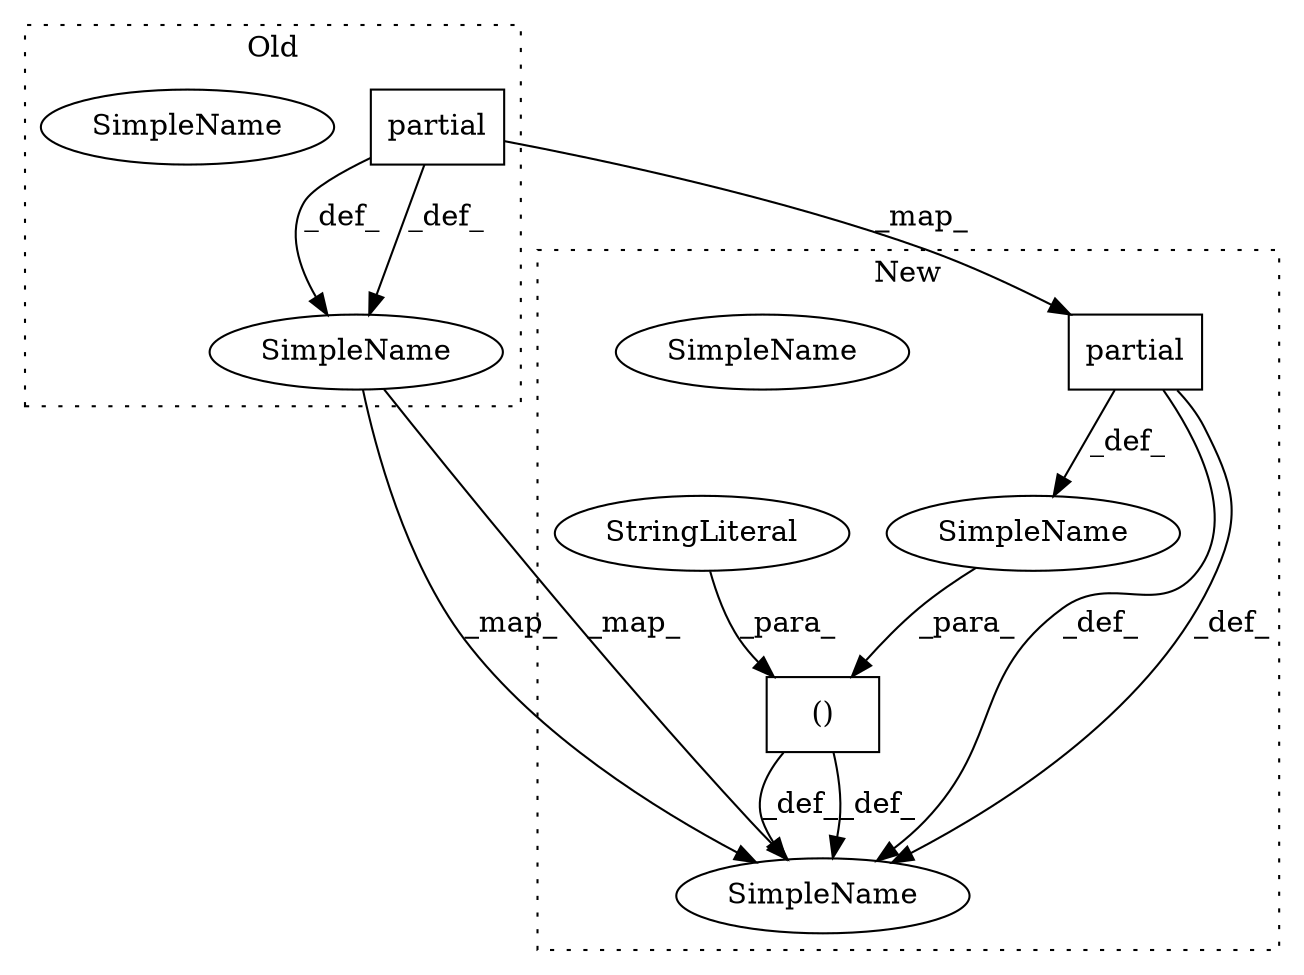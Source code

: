 digraph G {
subgraph cluster0 {
1 [label="partial" a="32" s="518,546" l="8,1" shape="box"];
5 [label="SimpleName" a="42" s="502" l="10" shape="ellipse"];
8 [label="SimpleName" a="42" s="502" l="10" shape="ellipse"];
label = "Old";
style="dotted";
}
subgraph cluster1 {
2 [label="partial" a="32" s="629,657" l="8,1" shape="box"];
3 [label="()" a="106" s="612" l="46" shape="box"];
4 [label="SimpleName" a="42" s="" l="" shape="ellipse"];
6 [label="SimpleName" a="42" s="502" l="10" shape="ellipse"];
7 [label="SimpleName" a="42" s="502" l="10" shape="ellipse"];
9 [label="StringLiteral" a="45" s="612" l="4" shape="ellipse"];
label = "New";
style="dotted";
}
1 -> 8 [label="_def_"];
1 -> 2 [label="_map_"];
1 -> 8 [label="_def_"];
2 -> 7 [label="_def_"];
2 -> 7 [label="_def_"];
2 -> 4 [label="_def_"];
3 -> 7 [label="_def_"];
3 -> 7 [label="_def_"];
4 -> 3 [label="_para_"];
8 -> 7 [label="_map_"];
8 -> 7 [label="_map_"];
9 -> 3 [label="_para_"];
}
